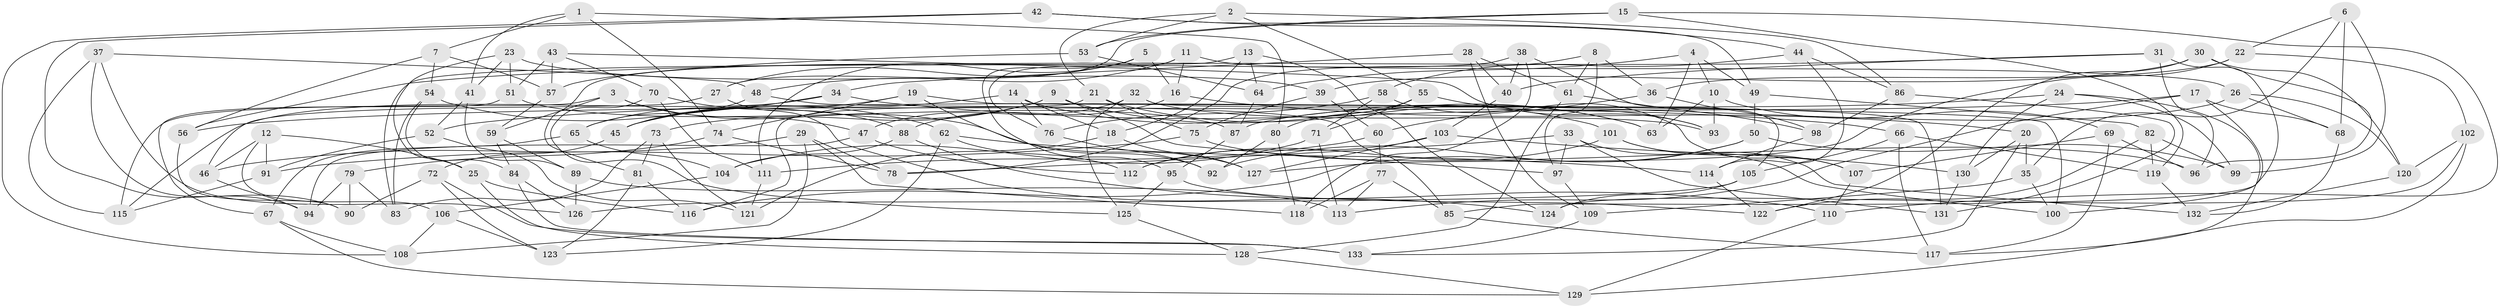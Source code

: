 // Generated by graph-tools (version 1.1) at 2025/56/03/09/25 04:56:35]
// undirected, 133 vertices, 266 edges
graph export_dot {
graph [start="1"]
  node [color=gray90,style=filled];
  1;
  2;
  3;
  4;
  5;
  6;
  7;
  8;
  9;
  10;
  11;
  12;
  13;
  14;
  15;
  16;
  17;
  18;
  19;
  20;
  21;
  22;
  23;
  24;
  25;
  26;
  27;
  28;
  29;
  30;
  31;
  32;
  33;
  34;
  35;
  36;
  37;
  38;
  39;
  40;
  41;
  42;
  43;
  44;
  45;
  46;
  47;
  48;
  49;
  50;
  51;
  52;
  53;
  54;
  55;
  56;
  57;
  58;
  59;
  60;
  61;
  62;
  63;
  64;
  65;
  66;
  67;
  68;
  69;
  70;
  71;
  72;
  73;
  74;
  75;
  76;
  77;
  78;
  79;
  80;
  81;
  82;
  83;
  84;
  85;
  86;
  87;
  88;
  89;
  90;
  91;
  92;
  93;
  94;
  95;
  96;
  97;
  98;
  99;
  100;
  101;
  102;
  103;
  104;
  105;
  106;
  107;
  108;
  109;
  110;
  111;
  112;
  113;
  114;
  115;
  116;
  117;
  118;
  119;
  120;
  121;
  122;
  123;
  124;
  125;
  126;
  127;
  128;
  129;
  130;
  131;
  132;
  133;
  1 -- 7;
  1 -- 80;
  1 -- 41;
  1 -- 74;
  2 -- 21;
  2 -- 53;
  2 -- 55;
  2 -- 86;
  3 -- 115;
  3 -- 59;
  3 -- 47;
  3 -- 127;
  4 -- 63;
  4 -- 10;
  4 -- 64;
  4 -- 49;
  5 -- 27;
  5 -- 111;
  5 -- 95;
  5 -- 16;
  6 -- 68;
  6 -- 22;
  6 -- 99;
  6 -- 35;
  7 -- 54;
  7 -- 56;
  7 -- 57;
  8 -- 36;
  8 -- 97;
  8 -- 78;
  8 -- 61;
  9 -- 45;
  9 -- 63;
  9 -- 73;
  9 -- 97;
  10 -- 69;
  10 -- 93;
  10 -- 63;
  11 -- 16;
  11 -- 48;
  11 -- 76;
  11 -- 26;
  12 -- 46;
  12 -- 91;
  12 -- 25;
  12 -- 106;
  13 -- 124;
  13 -- 83;
  13 -- 18;
  13 -- 64;
  14 -- 18;
  14 -- 76;
  14 -- 101;
  14 -- 45;
  15 -- 27;
  15 -- 53;
  15 -- 119;
  15 -- 110;
  16 -- 20;
  16 -- 88;
  17 -- 56;
  17 -- 113;
  17 -- 100;
  17 -- 68;
  18 -- 121;
  18 -- 127;
  19 -- 92;
  19 -- 65;
  19 -- 74;
  19 -- 100;
  20 -- 133;
  20 -- 130;
  20 -- 35;
  21 -- 75;
  21 -- 116;
  21 -- 63;
  22 -- 102;
  22 -- 127;
  22 -- 36;
  23 -- 51;
  23 -- 39;
  23 -- 41;
  23 -- 25;
  24 -- 130;
  24 -- 52;
  24 -- 117;
  24 -- 99;
  25 -- 128;
  25 -- 116;
  26 -- 120;
  26 -- 68;
  26 -- 87;
  27 -- 46;
  27 -- 124;
  28 -- 34;
  28 -- 109;
  28 -- 40;
  28 -- 61;
  29 -- 108;
  29 -- 46;
  29 -- 118;
  29 -- 78;
  30 -- 120;
  30 -- 122;
  30 -- 39;
  30 -- 96;
  31 -- 96;
  31 -- 40;
  31 -- 56;
  31 -- 85;
  32 -- 131;
  32 -- 125;
  32 -- 93;
  32 -- 47;
  33 -- 78;
  33 -- 97;
  33 -- 100;
  33 -- 131;
  34 -- 66;
  34 -- 45;
  34 -- 115;
  35 -- 100;
  35 -- 109;
  36 -- 60;
  36 -- 98;
  37 -- 48;
  37 -- 90;
  37 -- 126;
  37 -- 115;
  38 -- 118;
  38 -- 40;
  38 -- 105;
  38 -- 81;
  39 -- 60;
  39 -- 75;
  40 -- 103;
  41 -- 89;
  41 -- 52;
  42 -- 94;
  42 -- 44;
  42 -- 49;
  42 -- 108;
  43 -- 57;
  43 -- 51;
  43 -- 93;
  43 -- 70;
  44 -- 86;
  44 -- 114;
  44 -- 58;
  45 -- 72;
  46 -- 94;
  47 -- 112;
  47 -- 94;
  48 -- 65;
  48 -- 85;
  49 -- 50;
  49 -- 82;
  50 -- 92;
  50 -- 99;
  50 -- 116;
  51 -- 67;
  51 -- 87;
  52 -- 91;
  52 -- 121;
  53 -- 57;
  53 -- 64;
  54 -- 83;
  54 -- 84;
  54 -- 62;
  55 -- 93;
  55 -- 71;
  55 -- 80;
  56 -- 90;
  57 -- 59;
  58 -- 76;
  58 -- 71;
  58 -- 107;
  59 -- 84;
  59 -- 89;
  60 -- 77;
  60 -- 111;
  61 -- 98;
  61 -- 128;
  62 -- 112;
  62 -- 114;
  62 -- 123;
  64 -- 87;
  65 -- 67;
  65 -- 104;
  66 -- 105;
  66 -- 119;
  66 -- 117;
  67 -- 108;
  67 -- 129;
  68 -- 132;
  69 -- 96;
  69 -- 107;
  69 -- 117;
  70 -- 88;
  70 -- 125;
  70 -- 111;
  71 -- 104;
  71 -- 113;
  72 -- 90;
  72 -- 133;
  72 -- 123;
  73 -- 83;
  73 -- 81;
  73 -- 121;
  74 -- 78;
  74 -- 79;
  75 -- 91;
  75 -- 96;
  76 -- 92;
  77 -- 118;
  77 -- 113;
  77 -- 85;
  79 -- 83;
  79 -- 90;
  79 -- 94;
  80 -- 92;
  80 -- 118;
  81 -- 116;
  81 -- 123;
  82 -- 99;
  82 -- 122;
  82 -- 119;
  84 -- 133;
  84 -- 126;
  85 -- 117;
  86 -- 98;
  86 -- 131;
  87 -- 95;
  88 -- 110;
  88 -- 104;
  89 -- 126;
  89 -- 113;
  91 -- 115;
  95 -- 125;
  95 -- 122;
  97 -- 109;
  98 -- 114;
  101 -- 132;
  101 -- 107;
  101 -- 112;
  102 -- 124;
  102 -- 129;
  102 -- 120;
  103 -- 112;
  103 -- 127;
  103 -- 130;
  104 -- 106;
  105 -- 126;
  105 -- 124;
  106 -- 108;
  106 -- 123;
  107 -- 110;
  109 -- 133;
  110 -- 129;
  111 -- 121;
  114 -- 122;
  119 -- 132;
  120 -- 132;
  125 -- 128;
  128 -- 129;
  130 -- 131;
}
